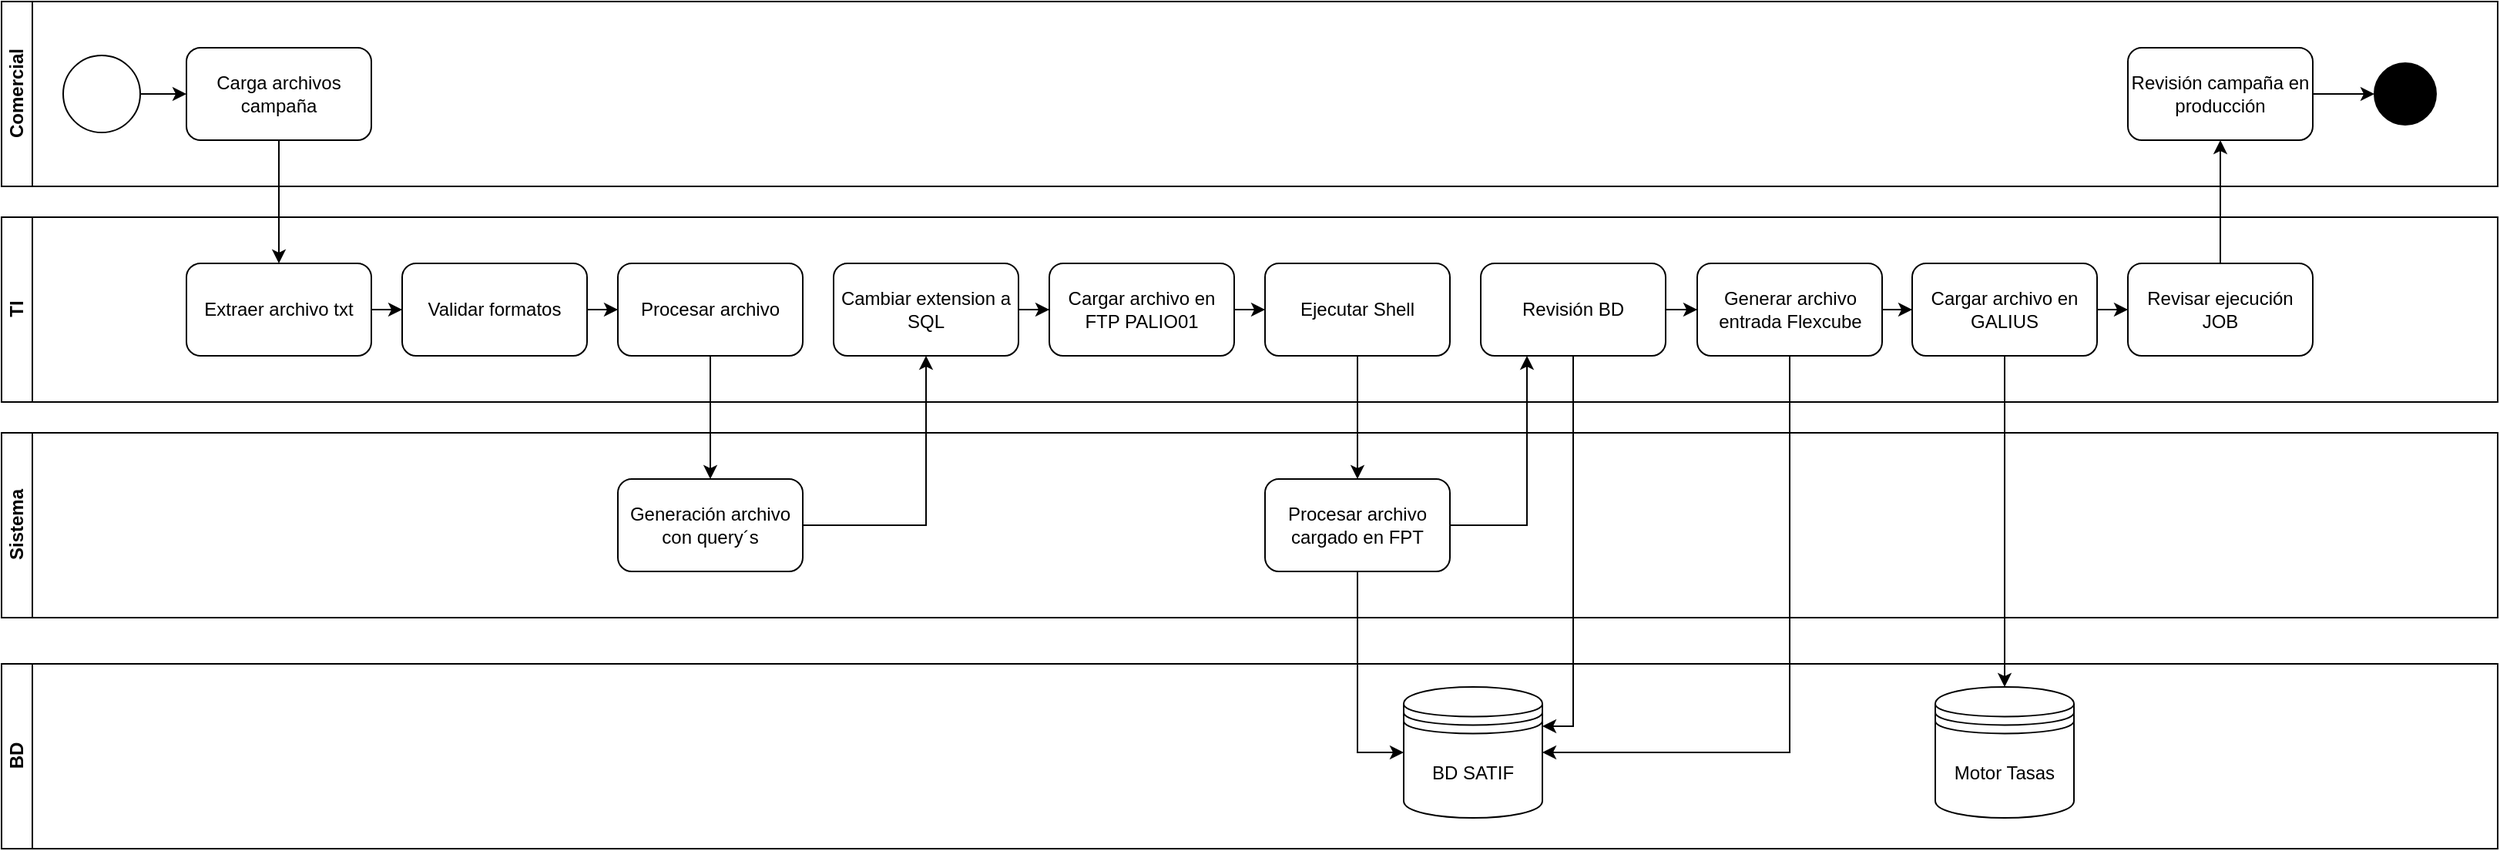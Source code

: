 <mxfile version="21.2.2" type="device">
  <diagram id="prtHgNgQTEPvFCAcTncT" name="Page-1">
    <mxGraphModel dx="1750" dy="957" grid="1" gridSize="10" guides="1" tooltips="1" connect="1" arrows="1" fold="1" page="1" pageScale="1" pageWidth="827" pageHeight="1169" math="0" shadow="0">
      <root>
        <mxCell id="0" />
        <mxCell id="1" parent="0" />
        <mxCell id="P84dAgIjys7LF5eD49gO-2" value="TI" style="swimlane;startSize=20;horizontal=0;html=1;" vertex="1" parent="1">
          <mxGeometry x="20" y="220" width="1620" height="120" as="geometry" />
        </mxCell>
        <mxCell id="P84dAgIjys7LF5eD49gO-13" value="" style="edgeStyle=orthogonalEdgeStyle;rounded=0;orthogonalLoop=1;jettySize=auto;html=1;" edge="1" parent="P84dAgIjys7LF5eD49gO-2" source="P84dAgIjys7LF5eD49gO-10" target="P84dAgIjys7LF5eD49gO-12">
          <mxGeometry relative="1" as="geometry" />
        </mxCell>
        <mxCell id="P84dAgIjys7LF5eD49gO-10" value="Extraer archivo txt" style="whiteSpace=wrap;html=1;rounded=1;" vertex="1" parent="P84dAgIjys7LF5eD49gO-2">
          <mxGeometry x="120" y="30" width="120" height="60" as="geometry" />
        </mxCell>
        <mxCell id="P84dAgIjys7LF5eD49gO-15" value="" style="edgeStyle=orthogonalEdgeStyle;rounded=0;orthogonalLoop=1;jettySize=auto;html=1;" edge="1" parent="P84dAgIjys7LF5eD49gO-2" source="P84dAgIjys7LF5eD49gO-12" target="P84dAgIjys7LF5eD49gO-14">
          <mxGeometry relative="1" as="geometry" />
        </mxCell>
        <mxCell id="P84dAgIjys7LF5eD49gO-12" value="Validar formatos" style="whiteSpace=wrap;html=1;rounded=1;" vertex="1" parent="P84dAgIjys7LF5eD49gO-2">
          <mxGeometry x="260" y="30" width="120" height="60" as="geometry" />
        </mxCell>
        <mxCell id="P84dAgIjys7LF5eD49gO-14" value="Procesar archivo" style="whiteSpace=wrap;html=1;rounded=1;" vertex="1" parent="P84dAgIjys7LF5eD49gO-2">
          <mxGeometry x="400" y="30" width="120" height="60" as="geometry" />
        </mxCell>
        <mxCell id="P84dAgIjys7LF5eD49gO-22" value="" style="edgeStyle=orthogonalEdgeStyle;rounded=0;orthogonalLoop=1;jettySize=auto;html=1;" edge="1" parent="P84dAgIjys7LF5eD49gO-2" source="P84dAgIjys7LF5eD49gO-19" target="P84dAgIjys7LF5eD49gO-21">
          <mxGeometry relative="1" as="geometry" />
        </mxCell>
        <mxCell id="P84dAgIjys7LF5eD49gO-19" value="Cambiar extension a SQL" style="whiteSpace=wrap;html=1;rounded=1;" vertex="1" parent="P84dAgIjys7LF5eD49gO-2">
          <mxGeometry x="540" y="30" width="120" height="60" as="geometry" />
        </mxCell>
        <mxCell id="P84dAgIjys7LF5eD49gO-24" value="" style="edgeStyle=orthogonalEdgeStyle;rounded=0;orthogonalLoop=1;jettySize=auto;html=1;" edge="1" parent="P84dAgIjys7LF5eD49gO-2" source="P84dAgIjys7LF5eD49gO-21" target="P84dAgIjys7LF5eD49gO-23">
          <mxGeometry relative="1" as="geometry" />
        </mxCell>
        <mxCell id="P84dAgIjys7LF5eD49gO-21" value="Cargar archivo en FTP PALIO01" style="whiteSpace=wrap;html=1;rounded=1;" vertex="1" parent="P84dAgIjys7LF5eD49gO-2">
          <mxGeometry x="680" y="30" width="120" height="60" as="geometry" />
        </mxCell>
        <mxCell id="P84dAgIjys7LF5eD49gO-23" value="Ejecutar Shell" style="whiteSpace=wrap;html=1;rounded=1;" vertex="1" parent="P84dAgIjys7LF5eD49gO-2">
          <mxGeometry x="820" y="30" width="120" height="60" as="geometry" />
        </mxCell>
        <mxCell id="P84dAgIjys7LF5eD49gO-52" value="" style="edgeStyle=orthogonalEdgeStyle;rounded=0;orthogonalLoop=1;jettySize=auto;html=1;" edge="1" parent="P84dAgIjys7LF5eD49gO-2" source="P84dAgIjys7LF5eD49gO-46" target="P84dAgIjys7LF5eD49gO-51">
          <mxGeometry relative="1" as="geometry" />
        </mxCell>
        <mxCell id="P84dAgIjys7LF5eD49gO-46" value="Generar archivo entrada Flexcube" style="whiteSpace=wrap;html=1;rounded=1;" vertex="1" parent="P84dAgIjys7LF5eD49gO-2">
          <mxGeometry x="1100.5" y="30" width="120" height="60" as="geometry" />
        </mxCell>
        <mxCell id="P84dAgIjys7LF5eD49gO-54" value="" style="edgeStyle=orthogonalEdgeStyle;rounded=0;orthogonalLoop=1;jettySize=auto;html=1;" edge="1" parent="P84dAgIjys7LF5eD49gO-2" source="P84dAgIjys7LF5eD49gO-51" target="P84dAgIjys7LF5eD49gO-53">
          <mxGeometry relative="1" as="geometry" />
        </mxCell>
        <mxCell id="P84dAgIjys7LF5eD49gO-51" value="Cargar archivo en GALIUS" style="whiteSpace=wrap;html=1;rounded=1;" vertex="1" parent="P84dAgIjys7LF5eD49gO-2">
          <mxGeometry x="1240" y="30" width="120" height="60" as="geometry" />
        </mxCell>
        <mxCell id="P84dAgIjys7LF5eD49gO-53" value="Revisar ejecución JOB" style="whiteSpace=wrap;html=1;rounded=1;" vertex="1" parent="P84dAgIjys7LF5eD49gO-2">
          <mxGeometry x="1380" y="30" width="120" height="60" as="geometry" />
        </mxCell>
        <mxCell id="P84dAgIjys7LF5eD49gO-3" value="Sistema" style="swimlane;startSize=20;horizontal=0;html=1;" vertex="1" parent="1">
          <mxGeometry x="20" y="360" width="1620" height="120" as="geometry" />
        </mxCell>
        <mxCell id="P84dAgIjys7LF5eD49gO-16" value="Generación archivo con query´s" style="whiteSpace=wrap;html=1;rounded=1;" vertex="1" parent="P84dAgIjys7LF5eD49gO-3">
          <mxGeometry x="400" y="30" width="120" height="60" as="geometry" />
        </mxCell>
        <mxCell id="P84dAgIjys7LF5eD49gO-25" value="Procesar archivo cargado en FPT" style="whiteSpace=wrap;html=1;rounded=1;" vertex="1" parent="P84dAgIjys7LF5eD49gO-3">
          <mxGeometry x="820" y="30" width="120" height="60" as="geometry" />
        </mxCell>
        <mxCell id="P84dAgIjys7LF5eD49gO-4" value="Comercial" style="swimlane;startSize=20;horizontal=0;html=1;" vertex="1" parent="1">
          <mxGeometry x="20" y="80" width="1620" height="120" as="geometry" />
        </mxCell>
        <mxCell id="P84dAgIjys7LF5eD49gO-8" style="edgeStyle=orthogonalEdgeStyle;rounded=0;orthogonalLoop=1;jettySize=auto;html=1;" edge="1" parent="P84dAgIjys7LF5eD49gO-4" source="P84dAgIjys7LF5eD49gO-6" target="P84dAgIjys7LF5eD49gO-7">
          <mxGeometry relative="1" as="geometry" />
        </mxCell>
        <mxCell id="P84dAgIjys7LF5eD49gO-6" value="" style="ellipse;whiteSpace=wrap;html=1;aspect=fixed;" vertex="1" parent="P84dAgIjys7LF5eD49gO-4">
          <mxGeometry x="40" y="35" width="50" height="50" as="geometry" />
        </mxCell>
        <mxCell id="P84dAgIjys7LF5eD49gO-7" value="Carga archivos campaña" style="rounded=1;whiteSpace=wrap;html=1;" vertex="1" parent="P84dAgIjys7LF5eD49gO-4">
          <mxGeometry x="120" y="30" width="120" height="60" as="geometry" />
        </mxCell>
        <mxCell id="P84dAgIjys7LF5eD49gO-58" value="" style="edgeStyle=orthogonalEdgeStyle;rounded=0;orthogonalLoop=1;jettySize=auto;html=1;" edge="1" parent="P84dAgIjys7LF5eD49gO-4" source="P84dAgIjys7LF5eD49gO-55" target="P84dAgIjys7LF5eD49gO-57">
          <mxGeometry relative="1" as="geometry" />
        </mxCell>
        <mxCell id="P84dAgIjys7LF5eD49gO-55" value="Revisión campaña en producción" style="whiteSpace=wrap;html=1;rounded=1;" vertex="1" parent="P84dAgIjys7LF5eD49gO-4">
          <mxGeometry x="1380" y="30" width="120" height="60" as="geometry" />
        </mxCell>
        <mxCell id="P84dAgIjys7LF5eD49gO-57" value="" style="ellipse;whiteSpace=wrap;html=1;rounded=1;fillColor=#000000;" vertex="1" parent="P84dAgIjys7LF5eD49gO-4">
          <mxGeometry x="1540" y="40" width="40" height="40" as="geometry" />
        </mxCell>
        <mxCell id="P84dAgIjys7LF5eD49gO-11" value="" style="edgeStyle=orthogonalEdgeStyle;rounded=0;orthogonalLoop=1;jettySize=auto;html=1;" edge="1" parent="1" source="P84dAgIjys7LF5eD49gO-7" target="P84dAgIjys7LF5eD49gO-10">
          <mxGeometry relative="1" as="geometry" />
        </mxCell>
        <mxCell id="P84dAgIjys7LF5eD49gO-17" value="" style="edgeStyle=orthogonalEdgeStyle;rounded=0;orthogonalLoop=1;jettySize=auto;html=1;" edge="1" parent="1" source="P84dAgIjys7LF5eD49gO-14" target="P84dAgIjys7LF5eD49gO-16">
          <mxGeometry relative="1" as="geometry" />
        </mxCell>
        <mxCell id="P84dAgIjys7LF5eD49gO-20" value="" style="edgeStyle=orthogonalEdgeStyle;rounded=0;orthogonalLoop=1;jettySize=auto;html=1;" edge="1" parent="1" source="P84dAgIjys7LF5eD49gO-16" target="P84dAgIjys7LF5eD49gO-19">
          <mxGeometry relative="1" as="geometry" />
        </mxCell>
        <mxCell id="P84dAgIjys7LF5eD49gO-26" value="" style="edgeStyle=orthogonalEdgeStyle;rounded=0;orthogonalLoop=1;jettySize=auto;html=1;" edge="1" parent="1" source="P84dAgIjys7LF5eD49gO-23" target="P84dAgIjys7LF5eD49gO-25">
          <mxGeometry relative="1" as="geometry" />
        </mxCell>
        <mxCell id="P84dAgIjys7LF5eD49gO-45" style="edgeStyle=orthogonalEdgeStyle;rounded=0;orthogonalLoop=1;jettySize=auto;html=1;entryX=1;entryY=0.3;entryDx=0;entryDy=0;" edge="1" parent="1" source="P84dAgIjys7LF5eD49gO-27" target="P84dAgIjys7LF5eD49gO-32">
          <mxGeometry relative="1" as="geometry" />
        </mxCell>
        <mxCell id="P84dAgIjys7LF5eD49gO-47" value="" style="edgeStyle=orthogonalEdgeStyle;rounded=0;orthogonalLoop=1;jettySize=auto;html=1;" edge="1" parent="1" source="P84dAgIjys7LF5eD49gO-27" target="P84dAgIjys7LF5eD49gO-46">
          <mxGeometry relative="1" as="geometry" />
        </mxCell>
        <mxCell id="P84dAgIjys7LF5eD49gO-27" value="Revisión BD" style="whiteSpace=wrap;html=1;rounded=1;" vertex="1" parent="1">
          <mxGeometry x="980" y="250" width="120" height="60" as="geometry" />
        </mxCell>
        <mxCell id="P84dAgIjys7LF5eD49gO-34" style="edgeStyle=orthogonalEdgeStyle;rounded=0;orthogonalLoop=1;jettySize=auto;html=1;entryX=0.25;entryY=1;entryDx=0;entryDy=0;" edge="1" parent="1" source="P84dAgIjys7LF5eD49gO-25" target="P84dAgIjys7LF5eD49gO-27">
          <mxGeometry relative="1" as="geometry" />
        </mxCell>
        <mxCell id="P84dAgIjys7LF5eD49gO-38" value="BD" style="swimlane;startSize=20;horizontal=0;html=1;" vertex="1" parent="1">
          <mxGeometry x="20" y="510" width="1620" height="120" as="geometry" />
        </mxCell>
        <mxCell id="P84dAgIjys7LF5eD49gO-32" value="BD SATIF" style="shape=datastore;whiteSpace=wrap;html=1;" vertex="1" parent="P84dAgIjys7LF5eD49gO-38">
          <mxGeometry x="910" y="15" width="90" height="85" as="geometry" />
        </mxCell>
        <mxCell id="P84dAgIjys7LF5eD49gO-59" value="Motor Tasas" style="shape=datastore;whiteSpace=wrap;html=1;" vertex="1" parent="P84dAgIjys7LF5eD49gO-38">
          <mxGeometry x="1255" y="15" width="90" height="85" as="geometry" />
        </mxCell>
        <mxCell id="P84dAgIjys7LF5eD49gO-49" style="edgeStyle=orthogonalEdgeStyle;rounded=0;orthogonalLoop=1;jettySize=auto;html=1;entryX=0;entryY=0.5;entryDx=0;entryDy=0;" edge="1" parent="1" source="P84dAgIjys7LF5eD49gO-25" target="P84dAgIjys7LF5eD49gO-32">
          <mxGeometry relative="1" as="geometry" />
        </mxCell>
        <mxCell id="P84dAgIjys7LF5eD49gO-50" style="edgeStyle=orthogonalEdgeStyle;rounded=0;orthogonalLoop=1;jettySize=auto;html=1;entryX=1;entryY=0.5;entryDx=0;entryDy=0;" edge="1" parent="1" source="P84dAgIjys7LF5eD49gO-46" target="P84dAgIjys7LF5eD49gO-32">
          <mxGeometry relative="1" as="geometry">
            <Array as="points">
              <mxPoint x="1181" y="567" />
            </Array>
          </mxGeometry>
        </mxCell>
        <mxCell id="P84dAgIjys7LF5eD49gO-56" value="" style="edgeStyle=orthogonalEdgeStyle;rounded=0;orthogonalLoop=1;jettySize=auto;html=1;" edge="1" parent="1" source="P84dAgIjys7LF5eD49gO-53" target="P84dAgIjys7LF5eD49gO-55">
          <mxGeometry relative="1" as="geometry" />
        </mxCell>
        <mxCell id="P84dAgIjys7LF5eD49gO-61" style="edgeStyle=orthogonalEdgeStyle;rounded=0;orthogonalLoop=1;jettySize=auto;html=1;entryX=0.5;entryY=0;entryDx=0;entryDy=0;" edge="1" parent="1" source="P84dAgIjys7LF5eD49gO-51" target="P84dAgIjys7LF5eD49gO-59">
          <mxGeometry relative="1" as="geometry" />
        </mxCell>
      </root>
    </mxGraphModel>
  </diagram>
</mxfile>
